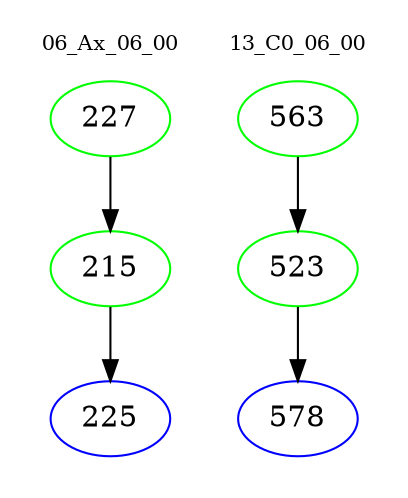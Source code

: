 digraph{
subgraph cluster_0 {
color = white
label = "06_Ax_06_00";
fontsize=10;
T0_227 [label="227", color="green"]
T0_227 -> T0_215 [color="black"]
T0_215 [label="215", color="green"]
T0_215 -> T0_225 [color="black"]
T0_225 [label="225", color="blue"]
}
subgraph cluster_1 {
color = white
label = "13_C0_06_00";
fontsize=10;
T1_563 [label="563", color="green"]
T1_563 -> T1_523 [color="black"]
T1_523 [label="523", color="green"]
T1_523 -> T1_578 [color="black"]
T1_578 [label="578", color="blue"]
}
}
